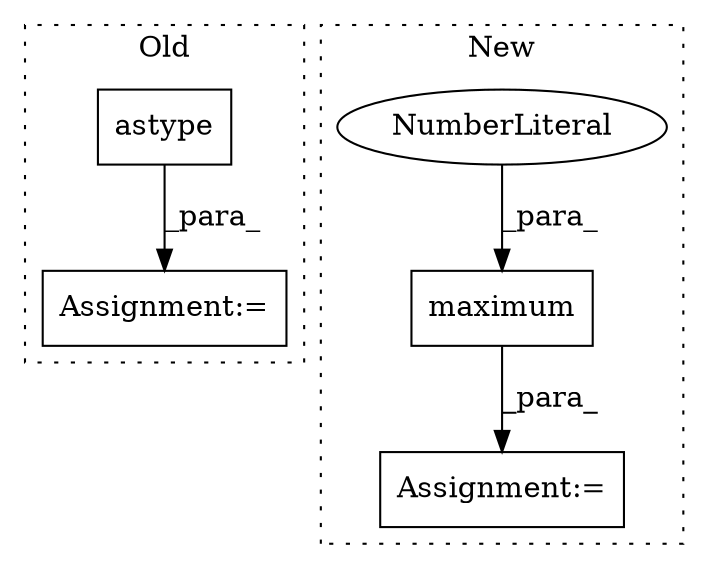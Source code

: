 digraph G {
subgraph cluster0 {
1 [label="astype" a="32" s="3244,3264" l="7,1" shape="box"];
5 [label="Assignment:=" a="7" s="3230" l="1" shape="box"];
label = "Old";
style="dotted";
}
subgraph cluster1 {
2 [label="maximum" a="32" s="3372,3401" l="8,1" shape="box"];
3 [label="NumberLiteral" a="34" s="3380" l="6" shape="ellipse"];
4 [label="Assignment:=" a="7" s="3471" l="1" shape="box"];
label = "New";
style="dotted";
}
1 -> 5 [label="_para_"];
2 -> 4 [label="_para_"];
3 -> 2 [label="_para_"];
}